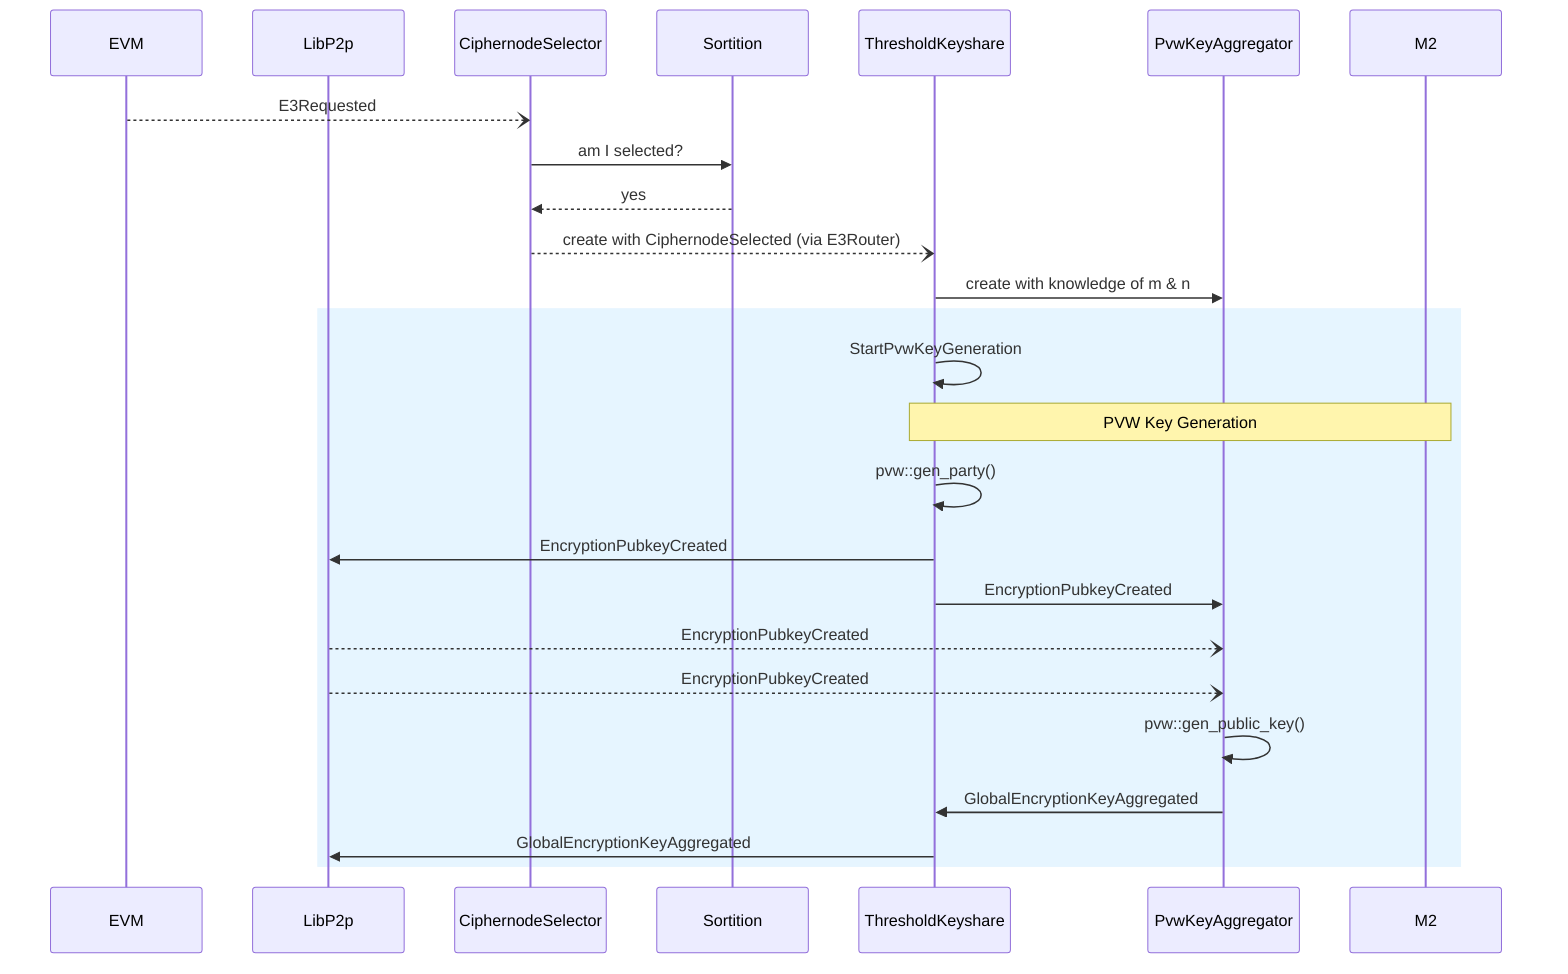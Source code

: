 sequenceDiagram
  participant E as EVM
  participant L as LibP2p
  participant CS as CiphernodeSelector
  participant S as Sortition
  participant K as ThresholdKeyshare
  participant K2 as PvwKeyAggregator

  E --) CS: E3Requested
  CS ->> S: am I selected?
  S -->> CS: yes
  CS --) K: create with CiphernodeSelected (via E3Router)
  K ->> K2: create with knowledge of m & n 
  rect rgb(230, 245, 255)
    K ->> K: StartPvwKeyGeneration
    Note over K, M2: PVW Key Generation
    K ->> K: pvw::gen_party()
    K ->> L: EncryptionPubkeyCreated
    K ->> K2: EncryptionPubkeyCreated
    L --) K2: EncryptionPubkeyCreated
    L --) K2: EncryptionPubkeyCreated
    K2 ->> K2: pvw::gen_public_key()
    K2 ->> K: GlobalEncryptionKeyAggregated
    K ->> L: GlobalEncryptionKeyAggregated
  end
  autonumber